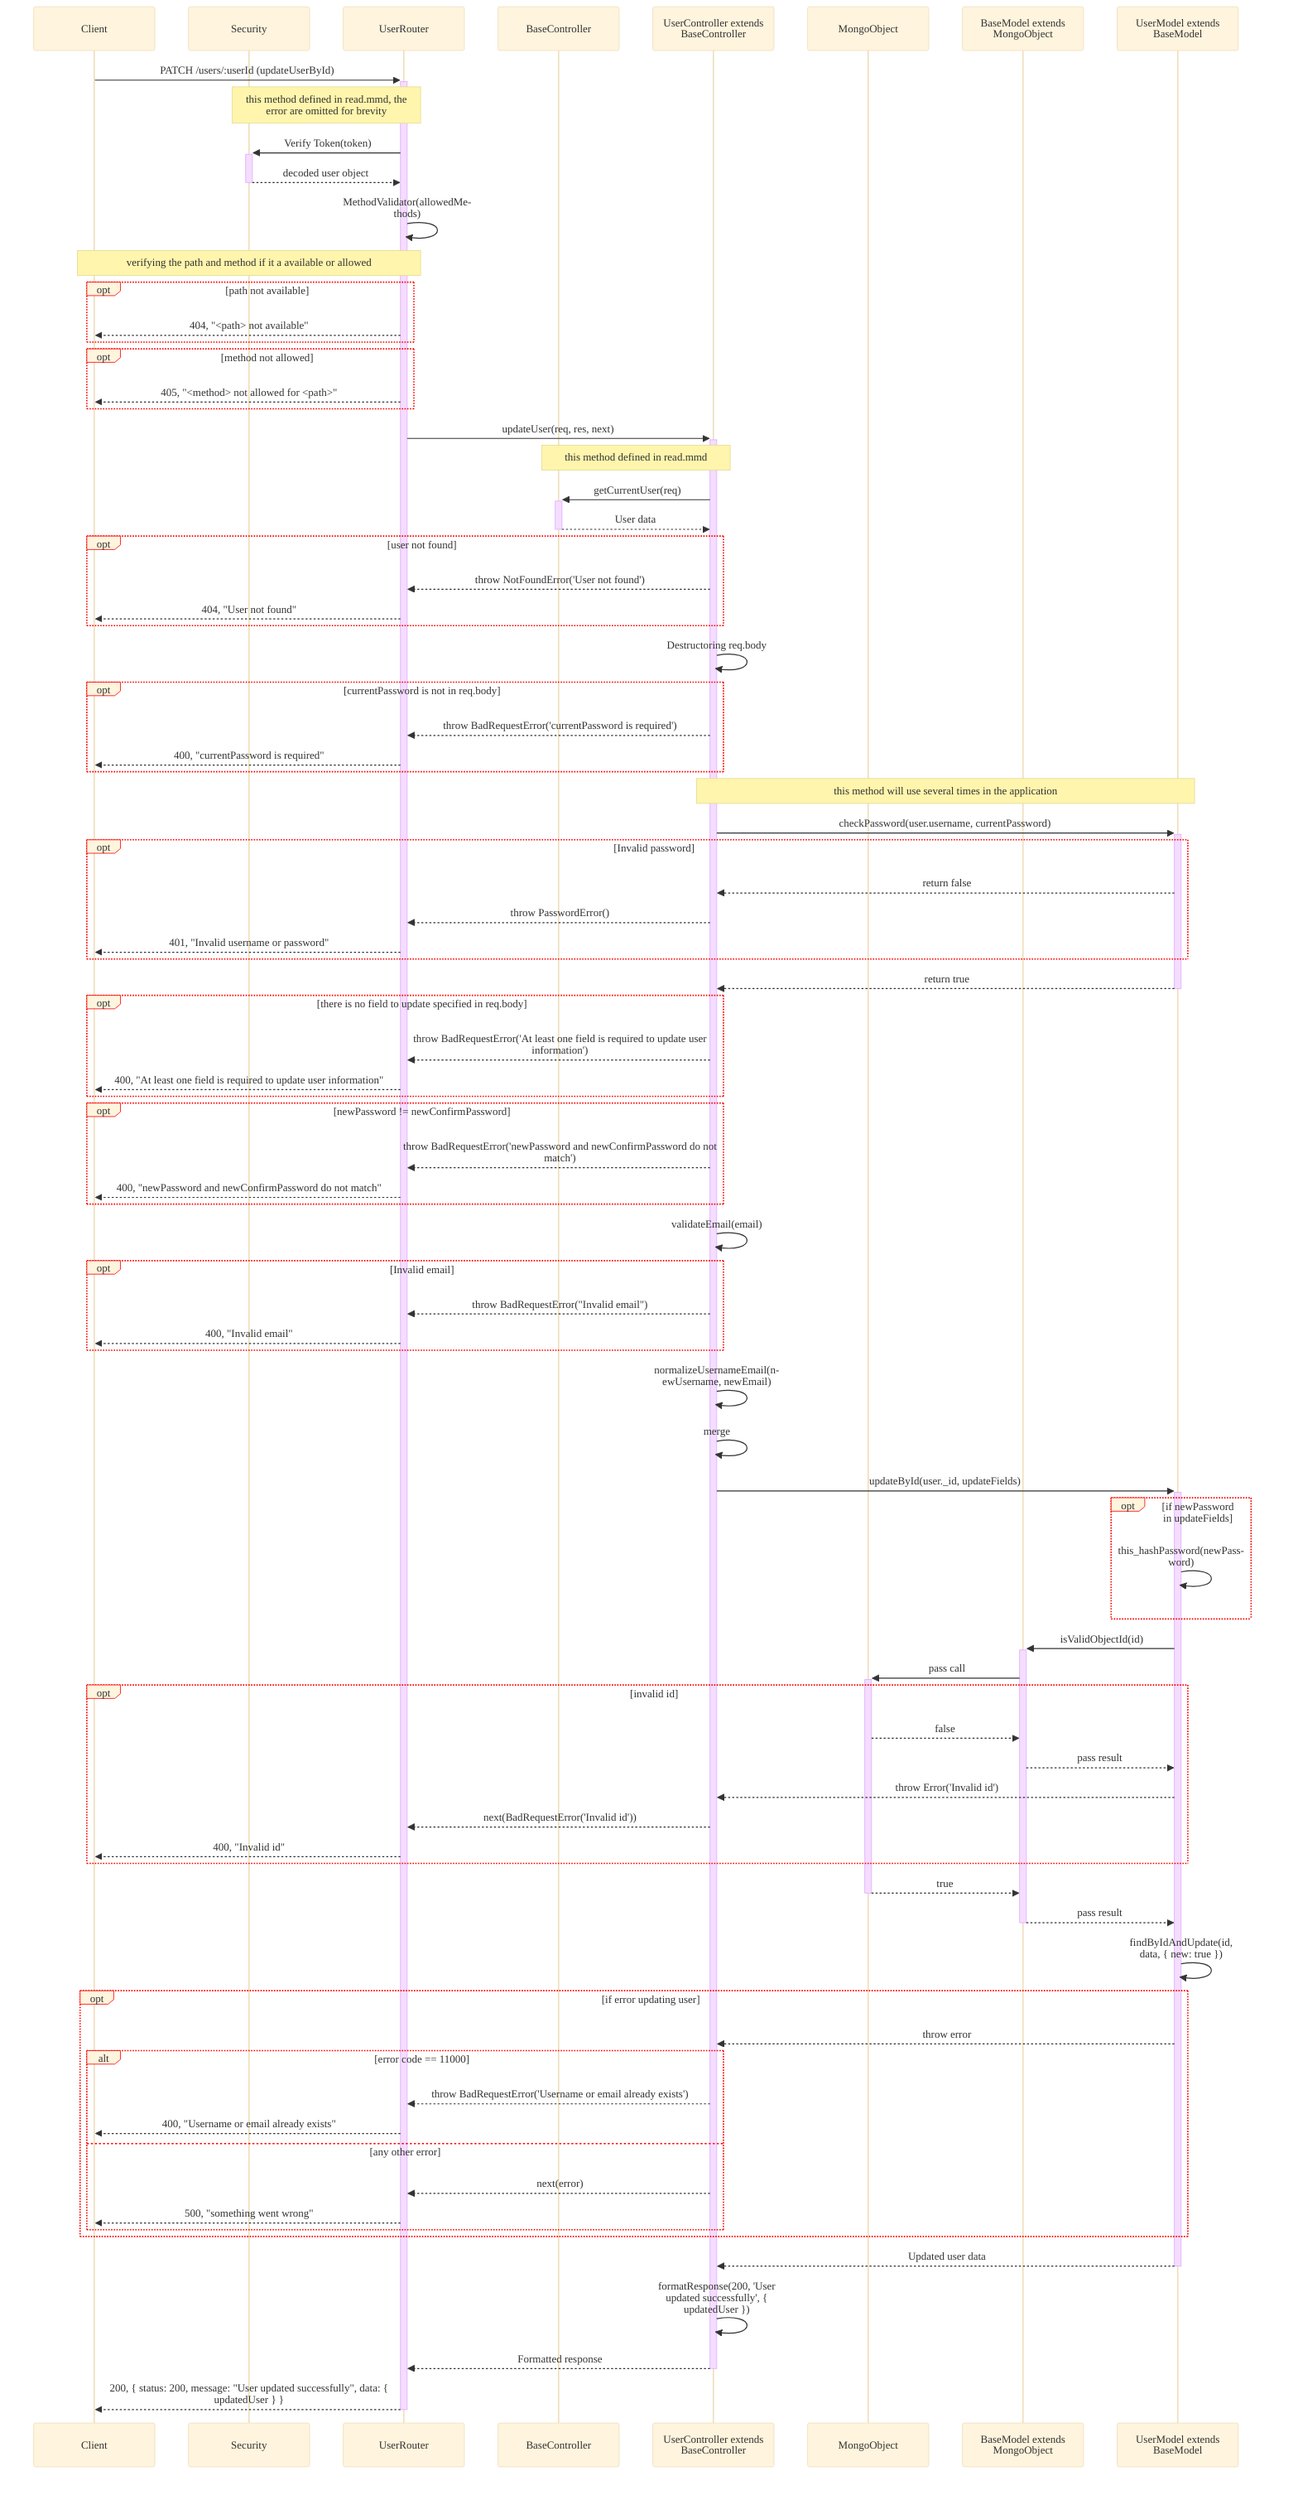 %%{
    init: {
        "theme":"base",
        "themeVariables": {
            "fontFamily": "system-ui",
            'labelBoxBorderColor': '#ff0000'
        },
        "sequence": { 
            "wrap": true, 
            "width": 180 
        } 
    }
}%%
sequenceDiagram
    participant Client
    participant Sec as Security
    participant Router as UserRouter
    participant BaseCont as BaseController
    participant Cont as UserController extends BaseController
    participant Mongo as MongoObject
    participant BaseModel as BaseModel extends MongoObject
    participant Model as UserModel extends BaseModel

    %% Update User
    Client->>+Router: PATCH /users/:userId (updateUserById)
    Note over Sec, Router: this method defined in read.mmd, the error are omitted for brevity
    Router->>+Sec: Verify Token(token)
    Sec-->>-Router: decoded user object
    Router->>Router: MethodValidator(allowedMethods)
    Note over Client,Router : verifying the path and method if it a available or allowed
    opt path not available
        Router-->>Client: 404, "<path> not available"
    end
    opt method not allowed
        Router-->>Client: 405, "<method> not allowed for <path>"
    end
    Router->>+Cont: updateUser(req, res, next)
    Note over Cont, BaseCont: this method defined in read.mmd
    Cont->>+BaseCont: getCurrentUser(req)
    BaseCont-->>-Cont: User data
    opt user not found
        Cont-->>Router: throw NotFoundError('User not found')
        Router-->>Client: 404, "User not found"
    end
    Cont->>Cont: Destructoring req.body
    opt currentPassword is not in req.body
        Cont-->>Router: throw BadRequestError('currentPassword is required')
        Router-->>Client: 400, "currentPassword is required"
    end
    Note over Cont, Model: this method will use several times in the application
    Cont->>+Model: checkPassword(user.username, currentPassword)
    opt Invalid password
        Model-->>Cont: return false
        Cont-->>Router: throw PasswordError()
        Router-->>Client: 401, "Invalid username or password"
    end
    Model-->>-Cont: return true
    opt there is no field to update specified in req.body
        Cont-->>Router: throw BadRequestError('At least one field is required to update user information')
        Router-->>Client: 400, "At least one field is required to update user information"
    end
    opt newPassword != newConfirmPassword
        Cont-->>Router: throw BadRequestError('newPassword and newConfirmPassword do not match')
        Router-->>Client: 400, "newPassword and newConfirmPassword do not match"
    end
    Cont->>Cont: validateEmail(email)
    opt Invalid email
        Cont-->>Router: throw BadRequestError("Invalid email")
        Router-->>Client: 400, "Invalid email"
    end
    Cont->>Cont: normalizeUsernameEmail(newUsername, newEmail)
    Cont->>Cont: merge
    Cont->>+Model: updateById(user._id, updateFields)
    opt if newPassword in updateFields
        Model->>Model: this_hashPassword(newPassword)
    end
    Model->>+BaseModel: isValidObjectId(id)
    BaseModel->>+Mongo: pass call
    opt invalid id
        Mongo-->>BaseModel: false
        BaseModel-->>Model: pass result
        Model-->>Cont: throw Error('Invalid id')
        Cont-->>Router: next(BadRequestError('Invalid id'))
        Router-->>Client: 400, "Invalid id"
    end
    Mongo-->>-BaseModel: true
    BaseModel-->>-Model: pass result
    Model->>Model: findByIdAndUpdate(id, data, { new: true })
    opt if error updating user
        Model-->>Cont: throw error
        alt error code == 11000
            Cont-->>Router: throw BadRequestError('Username or email already exists')
            Router-->>Client: 400, "Username or email already exists"
        else any other error
            Cont-->>Router: next(error)
            Router-->>Client: 500, "something went wrong"
        end
    end
    Model-->>-Cont: Updated user data
    Cont->>Cont: formatResponse(200, 'User updated successfully', { updatedUser })
    Cont-->>-Router: Formatted response
    Router-->>-Client: 200, { status: 200, message: "User updated successfully", data: { updatedUser } }